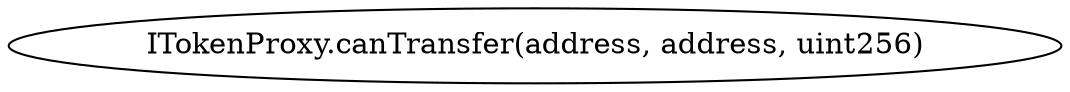 digraph "" {
	graph [bb="0,0,428.04,36"];
	node [label="\N"];
	"ITokenProxy.canTransfer(address, address, uint256)"	 [height=0.5,
		pos="214.02,18",
		width=5.9449];
}
digraph "" {
	graph [bb="0,0,428.04,36"];
	node [label="\N"];
	"ITokenProxy.canTransfer(address, address, uint256)"	 [height=0.5,
		pos="214.02,18",
		width=5.9449];
}
digraph "" {
	graph [bb="0,0,428.04,36"];
	node [label="\N"];
	"ITokenProxy.canTransfer(address, address, uint256)"	 [height=0.5,
		pos="214.02,18",
		width=5.9449];
}
digraph "" {
	graph [bb="0,0,428.04,36"];
	node [label="\N"];
	"ITokenProxy.canTransfer(address, address, uint256)"	 [height=0.5,
		pos="214.02,18",
		width=5.9449];
}
digraph "" {
	graph [bb="0,0,428.04,36"];
	node [label="\N"];
	"ITokenProxy.canTransfer(address, address, uint256)"	 [height=0.5,
		pos="214.02,18",
		width=5.9449];
}
